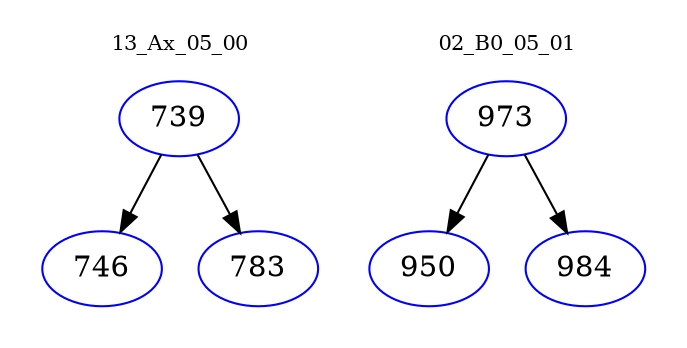 digraph{
subgraph cluster_0 {
color = white
label = "13_Ax_05_00";
fontsize=10;
T0_739 [label="739", color="blue"]
T0_739 -> T0_746 [color="black"]
T0_746 [label="746", color="blue"]
T0_739 -> T0_783 [color="black"]
T0_783 [label="783", color="blue"]
}
subgraph cluster_1 {
color = white
label = "02_B0_05_01";
fontsize=10;
T1_973 [label="973", color="blue"]
T1_973 -> T1_950 [color="black"]
T1_950 [label="950", color="blue"]
T1_973 -> T1_984 [color="black"]
T1_984 [label="984", color="blue"]
}
}
